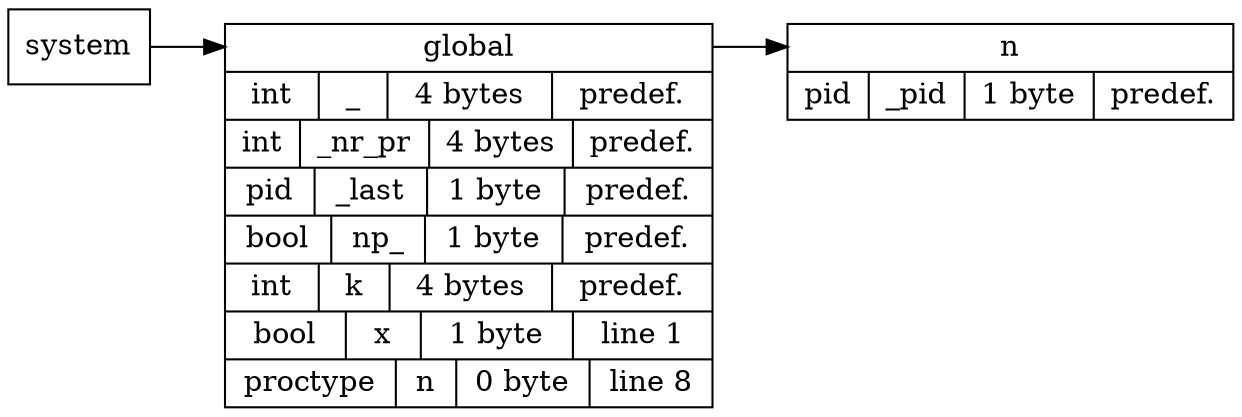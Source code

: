 digraph symbol_table {
	 rankdir = LR
	system[ shape = record, label = "<f0> system"]

	global[ shape = record, label = "<f0> global | { <93824994196688> int|_| 4 bytes | predef. } | { <93824994196960> int|_nr_pr| 4 bytes | predef. } | { <93824994197120> pid|_last| 1 byte | predef. } | { <93824994197280> bool|np_| 1 byte | predef. } | { <93824994197440> int|k| 4 bytes | predef. } | { <93824994197712> bool|x| 1 byte | line 1 } | { <93824994258000> proctype|n| 0 byte | line 8 }"]

	n[ shape = record, label = "<f0> n | { <93824994198336> pid|_pid| 1 byte | predef. }"]


	global:f0 -> n:f0


	system:f0 -> global:f0


}
